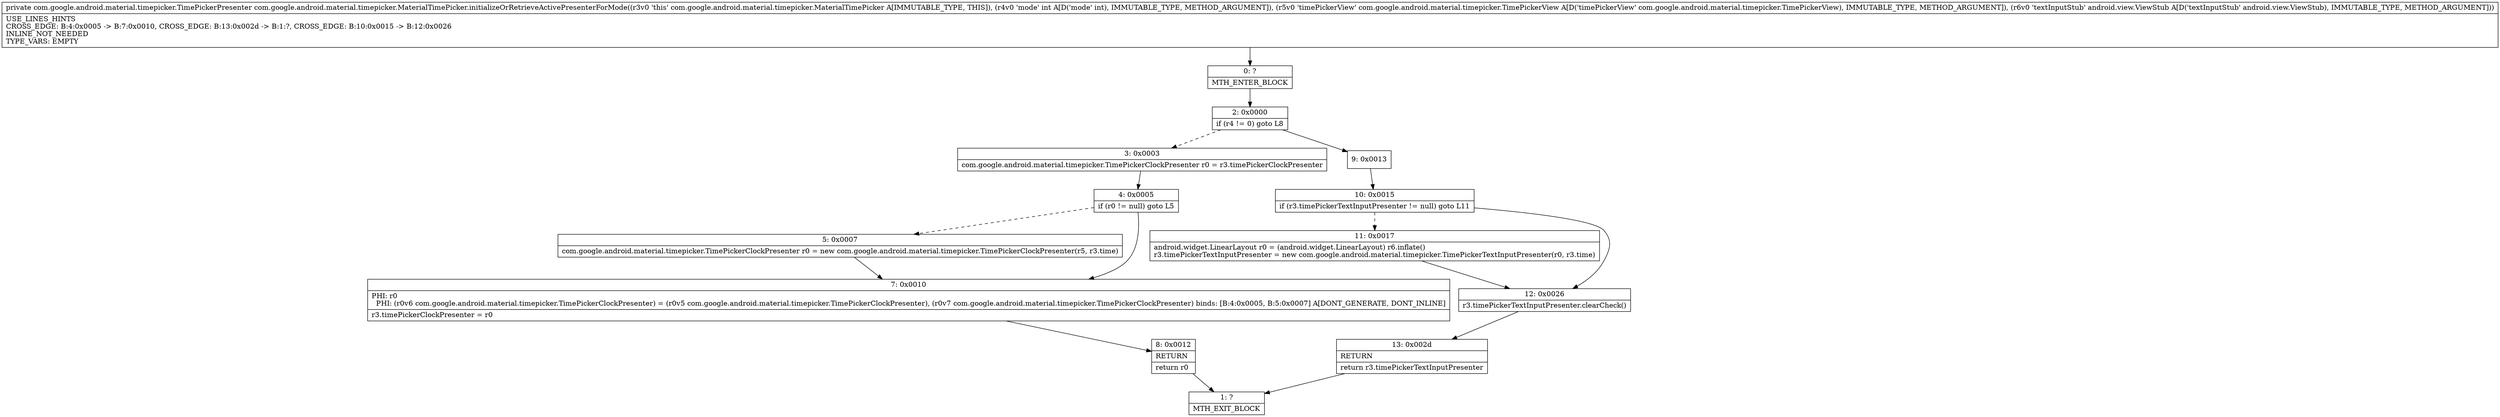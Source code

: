 digraph "CFG forcom.google.android.material.timepicker.MaterialTimePicker.initializeOrRetrieveActivePresenterForMode(ILcom\/google\/android\/material\/timepicker\/TimePickerView;Landroid\/view\/ViewStub;)Lcom\/google\/android\/material\/timepicker\/TimePickerPresenter;" {
Node_0 [shape=record,label="{0\:\ ?|MTH_ENTER_BLOCK\l}"];
Node_2 [shape=record,label="{2\:\ 0x0000|if (r4 != 0) goto L8\l}"];
Node_3 [shape=record,label="{3\:\ 0x0003|com.google.android.material.timepicker.TimePickerClockPresenter r0 = r3.timePickerClockPresenter\l}"];
Node_4 [shape=record,label="{4\:\ 0x0005|if (r0 != null) goto L5\l}"];
Node_5 [shape=record,label="{5\:\ 0x0007|com.google.android.material.timepicker.TimePickerClockPresenter r0 = new com.google.android.material.timepicker.TimePickerClockPresenter(r5, r3.time)\l}"];
Node_7 [shape=record,label="{7\:\ 0x0010|PHI: r0 \l  PHI: (r0v6 com.google.android.material.timepicker.TimePickerClockPresenter) = (r0v5 com.google.android.material.timepicker.TimePickerClockPresenter), (r0v7 com.google.android.material.timepicker.TimePickerClockPresenter) binds: [B:4:0x0005, B:5:0x0007] A[DONT_GENERATE, DONT_INLINE]\l|r3.timePickerClockPresenter = r0\l}"];
Node_8 [shape=record,label="{8\:\ 0x0012|RETURN\l|return r0\l}"];
Node_1 [shape=record,label="{1\:\ ?|MTH_EXIT_BLOCK\l}"];
Node_9 [shape=record,label="{9\:\ 0x0013}"];
Node_10 [shape=record,label="{10\:\ 0x0015|if (r3.timePickerTextInputPresenter != null) goto L11\l}"];
Node_11 [shape=record,label="{11\:\ 0x0017|android.widget.LinearLayout r0 = (android.widget.LinearLayout) r6.inflate()\lr3.timePickerTextInputPresenter = new com.google.android.material.timepicker.TimePickerTextInputPresenter(r0, r3.time)\l}"];
Node_12 [shape=record,label="{12\:\ 0x0026|r3.timePickerTextInputPresenter.clearCheck()\l}"];
Node_13 [shape=record,label="{13\:\ 0x002d|RETURN\l|return r3.timePickerTextInputPresenter\l}"];
MethodNode[shape=record,label="{private com.google.android.material.timepicker.TimePickerPresenter com.google.android.material.timepicker.MaterialTimePicker.initializeOrRetrieveActivePresenterForMode((r3v0 'this' com.google.android.material.timepicker.MaterialTimePicker A[IMMUTABLE_TYPE, THIS]), (r4v0 'mode' int A[D('mode' int), IMMUTABLE_TYPE, METHOD_ARGUMENT]), (r5v0 'timePickerView' com.google.android.material.timepicker.TimePickerView A[D('timePickerView' com.google.android.material.timepicker.TimePickerView), IMMUTABLE_TYPE, METHOD_ARGUMENT]), (r6v0 'textInputStub' android.view.ViewStub A[D('textInputStub' android.view.ViewStub), IMMUTABLE_TYPE, METHOD_ARGUMENT]))  | USE_LINES_HINTS\lCROSS_EDGE: B:4:0x0005 \-\> B:7:0x0010, CROSS_EDGE: B:13:0x002d \-\> B:1:?, CROSS_EDGE: B:10:0x0015 \-\> B:12:0x0026\lINLINE_NOT_NEEDED\lTYPE_VARS: EMPTY\l}"];
MethodNode -> Node_0;Node_0 -> Node_2;
Node_2 -> Node_3[style=dashed];
Node_2 -> Node_9;
Node_3 -> Node_4;
Node_4 -> Node_5[style=dashed];
Node_4 -> Node_7;
Node_5 -> Node_7;
Node_7 -> Node_8;
Node_8 -> Node_1;
Node_9 -> Node_10;
Node_10 -> Node_11[style=dashed];
Node_10 -> Node_12;
Node_11 -> Node_12;
Node_12 -> Node_13;
Node_13 -> Node_1;
}

